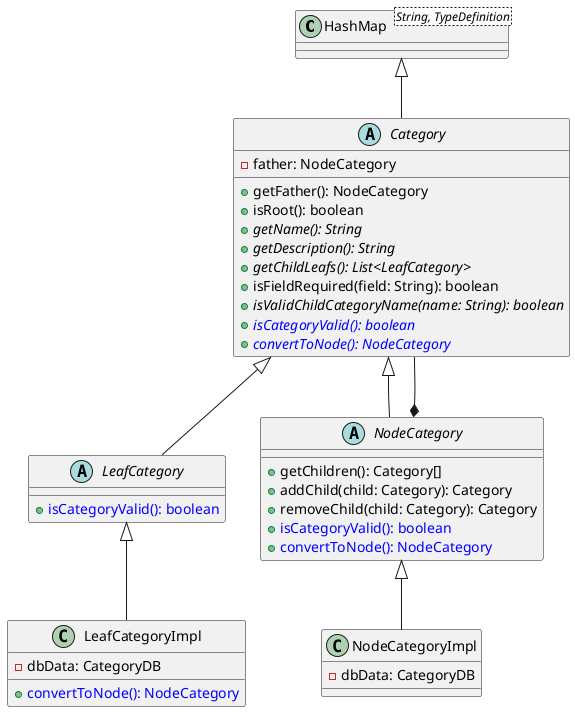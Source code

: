 @startuml

class "HashMap<String, TypeDefinition>" as hashmap {}

abstract class "Category" as category extends hashmap {
    - father: NodeCategory
    + getFather(): NodeCategory
    + isRoot(): boolean
    + {abstract} getName(): String
    + {abstract} getDescription(): String
    + {abstract} getChildLeafs(): List<LeafCategory>
    + isFieldRequired(field: String): boolean
    + {abstract} isValidChildCategoryName(name: String): boolean
    + <color:#0000FF>{abstract} isCategoryValid(): boolean</color>
    + <color:#0000FF>{abstract} convertToNode(): NodeCategory</color>
}

abstract class "LeafCategory" as leafcategory extends category {
    + <color:#0000FF>isCategoryValid(): boolean</color>
}

abstract class "NodeCategory" as nodecategory extends category {
    + getChildren(): Category[]
    + addChild(child: Category): Category
    + removeChild(child: Category): Category
    + <color:#0000FF>isCategoryValid(): boolean</color>
    + <color:#0000FF>convertToNode(): NodeCategory</color>
}

nodecategory  *-- category

class LeafCategoryImpl extends leafcategory {
    - dbData: CategoryDB
    + <color:#0000FF>convertToNode(): NodeCategory</color>
}

class NodeCategoryImpl extends nodecategory {
    - dbData: CategoryDB
}

@enduml